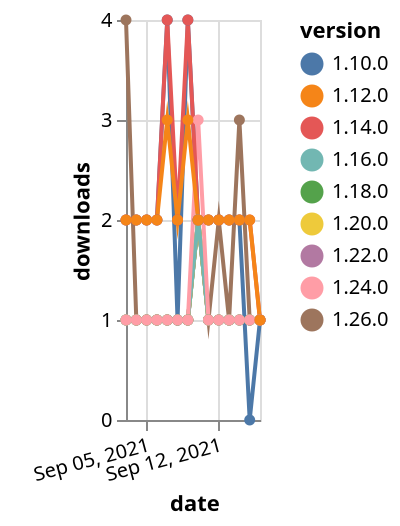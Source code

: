{"$schema": "https://vega.github.io/schema/vega-lite/v5.json", "description": "A simple bar chart with embedded data.", "data": {"values": [{"date": "2021-09-03", "total": 189, "delta": 1, "version": "1.18.0"}, {"date": "2021-09-04", "total": 190, "delta": 1, "version": "1.18.0"}, {"date": "2021-09-05", "total": 191, "delta": 1, "version": "1.18.0"}, {"date": "2021-09-06", "total": 192, "delta": 1, "version": "1.18.0"}, {"date": "2021-09-07", "total": 193, "delta": 1, "version": "1.18.0"}, {"date": "2021-09-08", "total": 194, "delta": 1, "version": "1.18.0"}, {"date": "2021-09-09", "total": 195, "delta": 1, "version": "1.18.0"}, {"date": "2021-09-10", "total": 197, "delta": 2, "version": "1.18.0"}, {"date": "2021-09-11", "total": 198, "delta": 1, "version": "1.18.0"}, {"date": "2021-09-12", "total": 199, "delta": 1, "version": "1.18.0"}, {"date": "2021-09-13", "total": 200, "delta": 1, "version": "1.18.0"}, {"date": "2021-09-14", "total": 201, "delta": 1, "version": "1.18.0"}, {"date": "2021-09-15", "total": 202, "delta": 1, "version": "1.18.0"}, {"date": "2021-09-16", "total": 203, "delta": 1, "version": "1.18.0"}, {"date": "2021-09-03", "total": 159, "delta": 1, "version": "1.22.0"}, {"date": "2021-09-04", "total": 160, "delta": 1, "version": "1.22.0"}, {"date": "2021-09-05", "total": 161, "delta": 1, "version": "1.22.0"}, {"date": "2021-09-06", "total": 162, "delta": 1, "version": "1.22.0"}, {"date": "2021-09-07", "total": 163, "delta": 1, "version": "1.22.0"}, {"date": "2021-09-08", "total": 164, "delta": 1, "version": "1.22.0"}, {"date": "2021-09-09", "total": 165, "delta": 1, "version": "1.22.0"}, {"date": "2021-09-10", "total": 167, "delta": 2, "version": "1.22.0"}, {"date": "2021-09-11", "total": 168, "delta": 1, "version": "1.22.0"}, {"date": "2021-09-12", "total": 169, "delta": 1, "version": "1.22.0"}, {"date": "2021-09-13", "total": 170, "delta": 1, "version": "1.22.0"}, {"date": "2021-09-14", "total": 171, "delta": 1, "version": "1.22.0"}, {"date": "2021-09-15", "total": 172, "delta": 1, "version": "1.22.0"}, {"date": "2021-09-16", "total": 173, "delta": 1, "version": "1.22.0"}, {"date": "2021-09-03", "total": 3050, "delta": 2, "version": "1.10.0"}, {"date": "2021-09-04", "total": 3052, "delta": 2, "version": "1.10.0"}, {"date": "2021-09-05", "total": 3054, "delta": 2, "version": "1.10.0"}, {"date": "2021-09-06", "total": 3056, "delta": 2, "version": "1.10.0"}, {"date": "2021-09-07", "total": 3060, "delta": 4, "version": "1.10.0"}, {"date": "2021-09-08", "total": 3061, "delta": 1, "version": "1.10.0"}, {"date": "2021-09-09", "total": 3065, "delta": 4, "version": "1.10.0"}, {"date": "2021-09-10", "total": 3067, "delta": 2, "version": "1.10.0"}, {"date": "2021-09-11", "total": 3069, "delta": 2, "version": "1.10.0"}, {"date": "2021-09-12", "total": 3071, "delta": 2, "version": "1.10.0"}, {"date": "2021-09-13", "total": 3073, "delta": 2, "version": "1.10.0"}, {"date": "2021-09-14", "total": 3075, "delta": 2, "version": "1.10.0"}, {"date": "2021-09-15", "total": 3075, "delta": 0, "version": "1.10.0"}, {"date": "2021-09-16", "total": 3076, "delta": 1, "version": "1.10.0"}, {"date": "2021-09-03", "total": 121, "delta": 4, "version": "1.26.0"}, {"date": "2021-09-04", "total": 122, "delta": 1, "version": "1.26.0"}, {"date": "2021-09-05", "total": 123, "delta": 1, "version": "1.26.0"}, {"date": "2021-09-06", "total": 124, "delta": 1, "version": "1.26.0"}, {"date": "2021-09-07", "total": 125, "delta": 1, "version": "1.26.0"}, {"date": "2021-09-08", "total": 126, "delta": 1, "version": "1.26.0"}, {"date": "2021-09-09", "total": 127, "delta": 1, "version": "1.26.0"}, {"date": "2021-09-10", "total": 129, "delta": 2, "version": "1.26.0"}, {"date": "2021-09-11", "total": 130, "delta": 1, "version": "1.26.0"}, {"date": "2021-09-12", "total": 132, "delta": 2, "version": "1.26.0"}, {"date": "2021-09-13", "total": 133, "delta": 1, "version": "1.26.0"}, {"date": "2021-09-14", "total": 136, "delta": 3, "version": "1.26.0"}, {"date": "2021-09-15", "total": 137, "delta": 1, "version": "1.26.0"}, {"date": "2021-09-16", "total": 138, "delta": 1, "version": "1.26.0"}, {"date": "2021-09-03", "total": 175, "delta": 1, "version": "1.20.0"}, {"date": "2021-09-04", "total": 176, "delta": 1, "version": "1.20.0"}, {"date": "2021-09-05", "total": 177, "delta": 1, "version": "1.20.0"}, {"date": "2021-09-06", "total": 178, "delta": 1, "version": "1.20.0"}, {"date": "2021-09-07", "total": 179, "delta": 1, "version": "1.20.0"}, {"date": "2021-09-08", "total": 180, "delta": 1, "version": "1.20.0"}, {"date": "2021-09-09", "total": 181, "delta": 1, "version": "1.20.0"}, {"date": "2021-09-10", "total": 183, "delta": 2, "version": "1.20.0"}, {"date": "2021-09-11", "total": 184, "delta": 1, "version": "1.20.0"}, {"date": "2021-09-12", "total": 185, "delta": 1, "version": "1.20.0"}, {"date": "2021-09-13", "total": 186, "delta": 1, "version": "1.20.0"}, {"date": "2021-09-14", "total": 187, "delta": 1, "version": "1.20.0"}, {"date": "2021-09-15", "total": 188, "delta": 1, "version": "1.20.0"}, {"date": "2021-09-16", "total": 189, "delta": 1, "version": "1.20.0"}, {"date": "2021-09-03", "total": 243, "delta": 1, "version": "1.16.0"}, {"date": "2021-09-04", "total": 244, "delta": 1, "version": "1.16.0"}, {"date": "2021-09-05", "total": 245, "delta": 1, "version": "1.16.0"}, {"date": "2021-09-06", "total": 246, "delta": 1, "version": "1.16.0"}, {"date": "2021-09-07", "total": 247, "delta": 1, "version": "1.16.0"}, {"date": "2021-09-08", "total": 248, "delta": 1, "version": "1.16.0"}, {"date": "2021-09-09", "total": 249, "delta": 1, "version": "1.16.0"}, {"date": "2021-09-10", "total": 251, "delta": 2, "version": "1.16.0"}, {"date": "2021-09-11", "total": 252, "delta": 1, "version": "1.16.0"}, {"date": "2021-09-12", "total": 253, "delta": 1, "version": "1.16.0"}, {"date": "2021-09-13", "total": 254, "delta": 1, "version": "1.16.0"}, {"date": "2021-09-14", "total": 255, "delta": 1, "version": "1.16.0"}, {"date": "2021-09-15", "total": 256, "delta": 1, "version": "1.16.0"}, {"date": "2021-09-16", "total": 257, "delta": 1, "version": "1.16.0"}, {"date": "2021-09-03", "total": 179, "delta": 1, "version": "1.24.0"}, {"date": "2021-09-04", "total": 180, "delta": 1, "version": "1.24.0"}, {"date": "2021-09-05", "total": 181, "delta": 1, "version": "1.24.0"}, {"date": "2021-09-06", "total": 182, "delta": 1, "version": "1.24.0"}, {"date": "2021-09-07", "total": 183, "delta": 1, "version": "1.24.0"}, {"date": "2021-09-08", "total": 184, "delta": 1, "version": "1.24.0"}, {"date": "2021-09-09", "total": 185, "delta": 1, "version": "1.24.0"}, {"date": "2021-09-10", "total": 188, "delta": 3, "version": "1.24.0"}, {"date": "2021-09-11", "total": 189, "delta": 1, "version": "1.24.0"}, {"date": "2021-09-12", "total": 190, "delta": 1, "version": "1.24.0"}, {"date": "2021-09-13", "total": 191, "delta": 1, "version": "1.24.0"}, {"date": "2021-09-14", "total": 192, "delta": 1, "version": "1.24.0"}, {"date": "2021-09-15", "total": 193, "delta": 1, "version": "1.24.0"}, {"date": "2021-09-16", "total": 194, "delta": 1, "version": "1.24.0"}, {"date": "2021-09-03", "total": 2487, "delta": 2, "version": "1.14.0"}, {"date": "2021-09-04", "total": 2489, "delta": 2, "version": "1.14.0"}, {"date": "2021-09-05", "total": 2491, "delta": 2, "version": "1.14.0"}, {"date": "2021-09-06", "total": 2493, "delta": 2, "version": "1.14.0"}, {"date": "2021-09-07", "total": 2497, "delta": 4, "version": "1.14.0"}, {"date": "2021-09-08", "total": 2499, "delta": 2, "version": "1.14.0"}, {"date": "2021-09-09", "total": 2503, "delta": 4, "version": "1.14.0"}, {"date": "2021-09-10", "total": 2505, "delta": 2, "version": "1.14.0"}, {"date": "2021-09-11", "total": 2507, "delta": 2, "version": "1.14.0"}, {"date": "2021-09-12", "total": 2509, "delta": 2, "version": "1.14.0"}, {"date": "2021-09-13", "total": 2511, "delta": 2, "version": "1.14.0"}, {"date": "2021-09-14", "total": 2513, "delta": 2, "version": "1.14.0"}, {"date": "2021-09-15", "total": 2515, "delta": 2, "version": "1.14.0"}, {"date": "2021-09-16", "total": 2516, "delta": 1, "version": "1.14.0"}, {"date": "2021-09-03", "total": 2638, "delta": 2, "version": "1.12.0"}, {"date": "2021-09-04", "total": 2640, "delta": 2, "version": "1.12.0"}, {"date": "2021-09-05", "total": 2642, "delta": 2, "version": "1.12.0"}, {"date": "2021-09-06", "total": 2644, "delta": 2, "version": "1.12.0"}, {"date": "2021-09-07", "total": 2647, "delta": 3, "version": "1.12.0"}, {"date": "2021-09-08", "total": 2649, "delta": 2, "version": "1.12.0"}, {"date": "2021-09-09", "total": 2652, "delta": 3, "version": "1.12.0"}, {"date": "2021-09-10", "total": 2654, "delta": 2, "version": "1.12.0"}, {"date": "2021-09-11", "total": 2656, "delta": 2, "version": "1.12.0"}, {"date": "2021-09-12", "total": 2658, "delta": 2, "version": "1.12.0"}, {"date": "2021-09-13", "total": 2660, "delta": 2, "version": "1.12.0"}, {"date": "2021-09-14", "total": 2662, "delta": 2, "version": "1.12.0"}, {"date": "2021-09-15", "total": 2664, "delta": 2, "version": "1.12.0"}, {"date": "2021-09-16", "total": 2665, "delta": 1, "version": "1.12.0"}]}, "width": "container", "mark": {"type": "line", "point": {"filled": true}}, "encoding": {"x": {"field": "date", "type": "temporal", "timeUnit": "yearmonthdate", "title": "date", "axis": {"labelAngle": -15}}, "y": {"field": "delta", "type": "quantitative", "title": "downloads"}, "color": {"field": "version", "type": "nominal"}, "tooltip": {"field": "delta"}}}